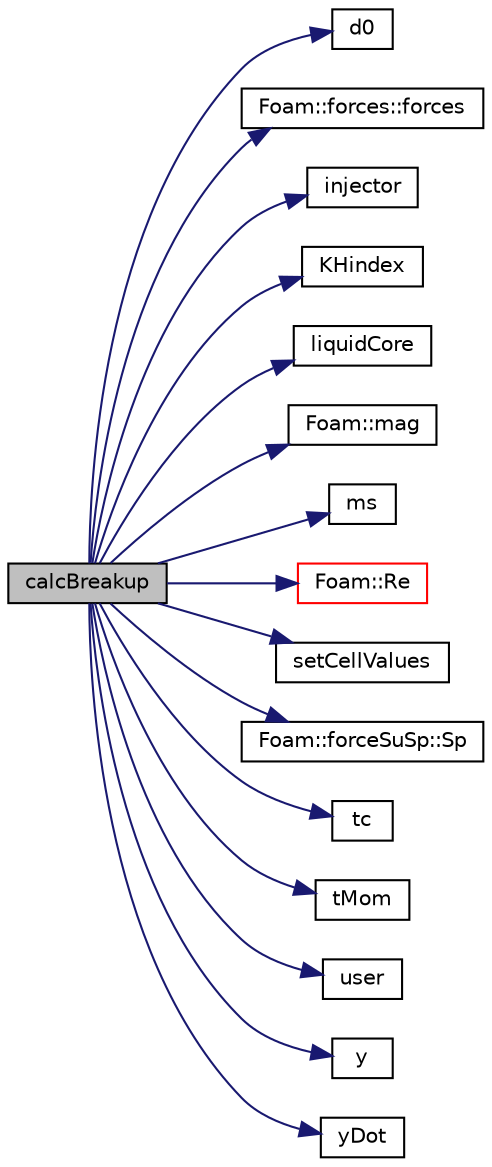 digraph "calcBreakup"
{
  bgcolor="transparent";
  edge [fontname="Helvetica",fontsize="10",labelfontname="Helvetica",labelfontsize="10"];
  node [fontname="Helvetica",fontsize="10",shape=record];
  rankdir="LR";
  Node1 [label="calcBreakup",height=0.2,width=0.4,color="black", fillcolor="grey75", style="filled", fontcolor="black"];
  Node1 -> Node2 [color="midnightblue",fontsize="10",style="solid",fontname="Helvetica"];
  Node2 [label="d0",height=0.2,width=0.4,color="black",URL="$a02408.html#a4ff6edc55da7d8c5ab00cdf3ff3999b7",tooltip="Return const access to initial droplet diameter. "];
  Node1 -> Node3 [color="midnightblue",fontsize="10",style="solid",fontname="Helvetica"];
  Node3 [label="Foam::forces::forces",height=0.2,width=0.4,color="black",URL="$a00855.html#ad0adf28726fa5c987a2b4e30067f5e69",tooltip="Disallow default bitwise copy construct. "];
  Node1 -> Node4 [color="midnightblue",fontsize="10",style="solid",fontname="Helvetica"];
  Node4 [label="injector",height=0.2,width=0.4,color="black",URL="$a02408.html#a468ada3e18cb5367f4f88716077208f1",tooltip="Return const access to injector id. "];
  Node1 -> Node5 [color="midnightblue",fontsize="10",style="solid",fontname="Helvetica"];
  Node5 [label="KHindex",height=0.2,width=0.4,color="black",URL="$a02408.html#abdefde9c7da8c85af3d878876b0e3a94",tooltip="Return const access to Kelvin-Helmholtz breakup index. "];
  Node1 -> Node6 [color="midnightblue",fontsize="10",style="solid",fontname="Helvetica"];
  Node6 [label="liquidCore",height=0.2,width=0.4,color="black",URL="$a02408.html#ad0e170c9747b16f03fc1285d8b20ac54",tooltip="Return const access to liquid core. "];
  Node1 -> Node7 [color="midnightblue",fontsize="10",style="solid",fontname="Helvetica"];
  Node7 [label="Foam::mag",height=0.2,width=0.4,color="black",URL="$a10725.html#a929da2a3fdcf3dacbbe0487d3a330dae"];
  Node1 -> Node8 [color="midnightblue",fontsize="10",style="solid",fontname="Helvetica"];
  Node8 [label="ms",height=0.2,width=0.4,color="black",URL="$a02408.html#a866cb8493428411d3a7f41af59b9a018",tooltip="Return const access to stripped parcel mass. "];
  Node1 -> Node9 [color="midnightblue",fontsize="10",style="solid",fontname="Helvetica"];
  Node9 [label="Foam::Re",height=0.2,width=0.4,color="red",URL="$a10725.html#affa366970bcbe0f7ccf7c85557a3e12b"];
  Node1 -> Node10 [color="midnightblue",fontsize="10",style="solid",fontname="Helvetica"];
  Node10 [label="setCellValues",height=0.2,width=0.4,color="black",URL="$a02408.html#a41280fa67cfd5c60a05387baa00989df",tooltip="Set cell values. "];
  Node1 -> Node11 [color="midnightblue",fontsize="10",style="solid",fontname="Helvetica"];
  Node11 [label="Foam::forceSuSp::Sp",height=0.2,width=0.4,color="black",URL="$a00856.html#acfcc3fd27c35d541f661e17aec7592a1",tooltip="Return const access to the implicit coefficient [kg/s]. "];
  Node1 -> Node12 [color="midnightblue",fontsize="10",style="solid",fontname="Helvetica"];
  Node12 [label="tc",height=0.2,width=0.4,color="black",URL="$a02408.html#a771edeca9ba5ede9e726452450bf959a",tooltip="Return const access to atomization characteristic time. "];
  Node1 -> Node13 [color="midnightblue",fontsize="10",style="solid",fontname="Helvetica"];
  Node13 [label="tMom",height=0.2,width=0.4,color="black",URL="$a02408.html#aa931e86adad499c2e802a194404a85ab",tooltip="Return const access to momentum relaxation time. "];
  Node1 -> Node14 [color="midnightblue",fontsize="10",style="solid",fontname="Helvetica"];
  Node14 [label="user",height=0.2,width=0.4,color="black",URL="$a02408.html#a6ecbea9e5bdf98bdfb7db0b2a5f2ba87",tooltip="Return const access to passive user scalar. "];
  Node1 -> Node15 [color="midnightblue",fontsize="10",style="solid",fontname="Helvetica"];
  Node15 [label="y",height=0.2,width=0.4,color="black",URL="$a02408.html#a5beeed32e16d04efe31436360113a5ad",tooltip="Return const access to spherical deviation. "];
  Node1 -> Node16 [color="midnightblue",fontsize="10",style="solid",fontname="Helvetica"];
  Node16 [label="yDot",height=0.2,width=0.4,color="black",URL="$a02408.html#a60730c1f30a0034301bf83969e383fa1",tooltip="Return const access to rate of change of spherical deviation. "];
}
